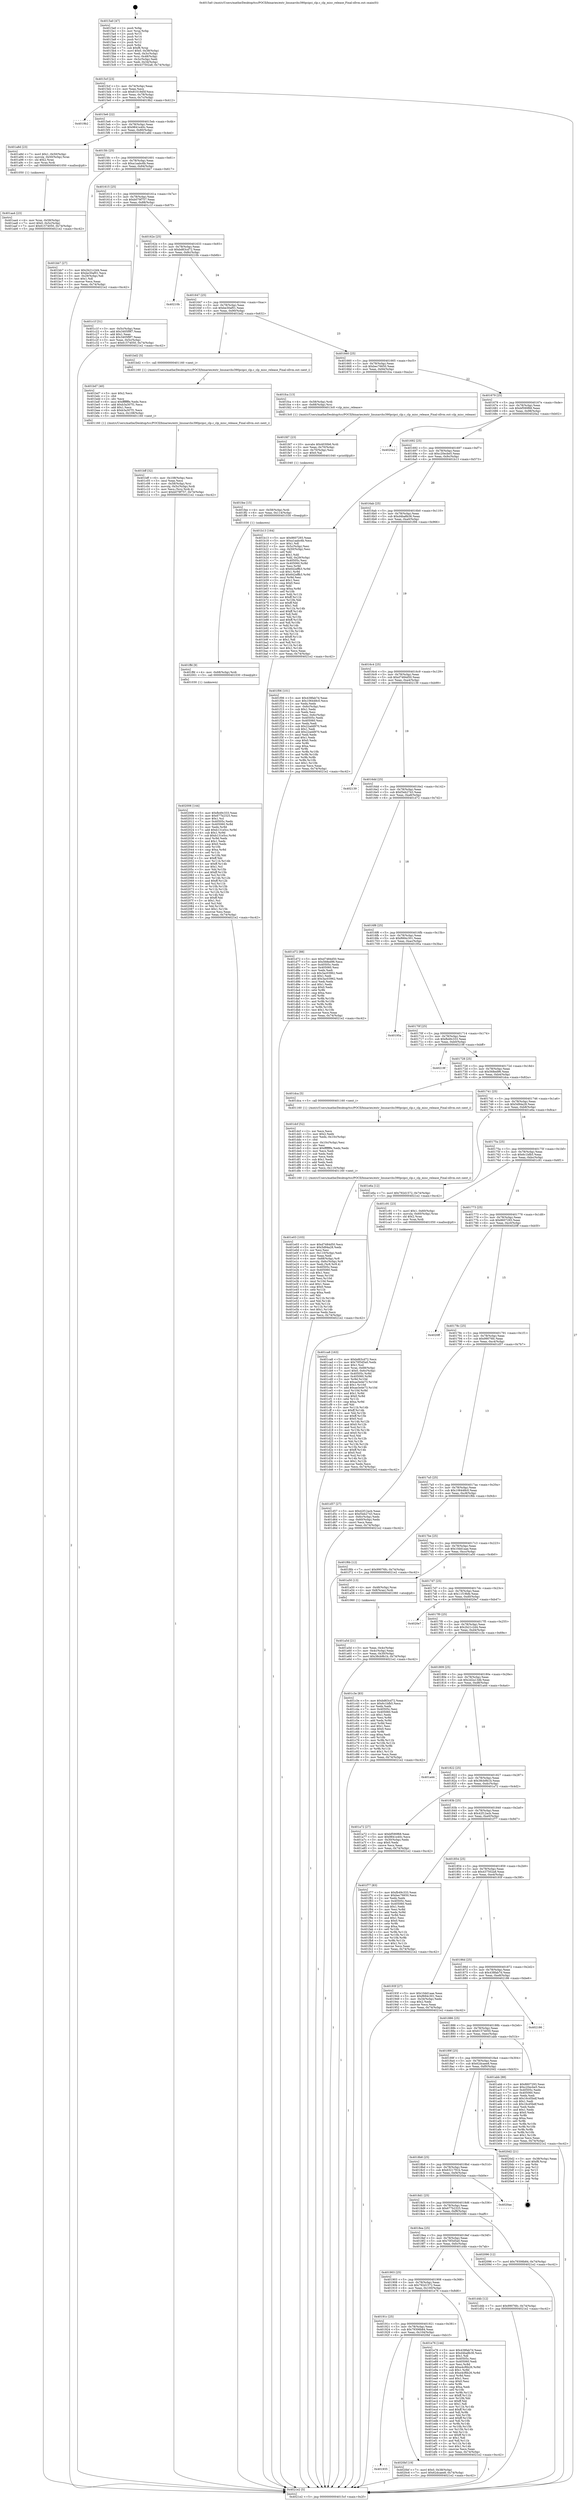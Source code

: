 digraph "0x4015a0" {
  label = "0x4015a0 (/mnt/c/Users/mathe/Desktop/tcc/POCII/binaries/extr_linuxarchs390pcipci_clp.c_clp_misc_release_Final-ollvm.out::main(0))"
  labelloc = "t"
  node[shape=record]

  Entry [label="",width=0.3,height=0.3,shape=circle,fillcolor=black,style=filled]
  "0x4015cf" [label="{
     0x4015cf [23]\l
     | [instrs]\l
     &nbsp;&nbsp;0x4015cf \<+3\>: mov -0x74(%rbp),%eax\l
     &nbsp;&nbsp;0x4015d2 \<+2\>: mov %eax,%ecx\l
     &nbsp;&nbsp;0x4015d4 \<+6\>: sub $0x81019d5f,%ecx\l
     &nbsp;&nbsp;0x4015da \<+3\>: mov %eax,-0x78(%rbp)\l
     &nbsp;&nbsp;0x4015dd \<+3\>: mov %ecx,-0x7c(%rbp)\l
     &nbsp;&nbsp;0x4015e0 \<+6\>: je 00000000004019b2 \<main+0x412\>\l
  }"]
  "0x4019b2" [label="{
     0x4019b2\l
  }", style=dashed]
  "0x4015e6" [label="{
     0x4015e6 [22]\l
     | [instrs]\l
     &nbsp;&nbsp;0x4015e6 \<+5\>: jmp 00000000004015eb \<main+0x4b\>\l
     &nbsp;&nbsp;0x4015eb \<+3\>: mov -0x78(%rbp),%eax\l
     &nbsp;&nbsp;0x4015ee \<+5\>: sub $0x9841e40c,%eax\l
     &nbsp;&nbsp;0x4015f3 \<+3\>: mov %eax,-0x80(%rbp)\l
     &nbsp;&nbsp;0x4015f6 \<+6\>: je 0000000000401a8d \<main+0x4ed\>\l
  }"]
  Exit [label="",width=0.3,height=0.3,shape=circle,fillcolor=black,style=filled,peripheries=2]
  "0x401a8d" [label="{
     0x401a8d [23]\l
     | [instrs]\l
     &nbsp;&nbsp;0x401a8d \<+7\>: movl $0x1,-0x50(%rbp)\l
     &nbsp;&nbsp;0x401a94 \<+4\>: movslq -0x50(%rbp),%rax\l
     &nbsp;&nbsp;0x401a98 \<+4\>: shl $0x2,%rax\l
     &nbsp;&nbsp;0x401a9c \<+3\>: mov %rax,%rdi\l
     &nbsp;&nbsp;0x401a9f \<+5\>: call 0000000000401050 \<malloc@plt\>\l
     | [calls]\l
     &nbsp;&nbsp;0x401050 \{1\} (unknown)\l
  }"]
  "0x4015fc" [label="{
     0x4015fc [25]\l
     | [instrs]\l
     &nbsp;&nbsp;0x4015fc \<+5\>: jmp 0000000000401601 \<main+0x61\>\l
     &nbsp;&nbsp;0x401601 \<+3\>: mov -0x78(%rbp),%eax\l
     &nbsp;&nbsp;0x401604 \<+5\>: sub $0xa1aabc6b,%eax\l
     &nbsp;&nbsp;0x401609 \<+6\>: mov %eax,-0x84(%rbp)\l
     &nbsp;&nbsp;0x40160f \<+6\>: je 0000000000401bb7 \<main+0x617\>\l
  }"]
  "0x401935" [label="{
     0x401935\l
  }", style=dashed]
  "0x401bb7" [label="{
     0x401bb7 [27]\l
     | [instrs]\l
     &nbsp;&nbsp;0x401bb7 \<+5\>: mov $0x2b21c2d4,%eax\l
     &nbsp;&nbsp;0x401bbc \<+5\>: mov $0xbe30af01,%ecx\l
     &nbsp;&nbsp;0x401bc1 \<+3\>: mov -0x29(%rbp),%dl\l
     &nbsp;&nbsp;0x401bc4 \<+3\>: test $0x1,%dl\l
     &nbsp;&nbsp;0x401bc7 \<+3\>: cmovne %ecx,%eax\l
     &nbsp;&nbsp;0x401bca \<+3\>: mov %eax,-0x74(%rbp)\l
     &nbsp;&nbsp;0x401bcd \<+5\>: jmp 00000000004021e2 \<main+0xc42\>\l
  }"]
  "0x401615" [label="{
     0x401615 [25]\l
     | [instrs]\l
     &nbsp;&nbsp;0x401615 \<+5\>: jmp 000000000040161a \<main+0x7a\>\l
     &nbsp;&nbsp;0x40161a \<+3\>: mov -0x78(%rbp),%eax\l
     &nbsp;&nbsp;0x40161d \<+5\>: sub $0xb079f757,%eax\l
     &nbsp;&nbsp;0x401622 \<+6\>: mov %eax,-0x88(%rbp)\l
     &nbsp;&nbsp;0x401628 \<+6\>: je 0000000000401c1f \<main+0x67f\>\l
  }"]
  "0x4020bf" [label="{
     0x4020bf [19]\l
     | [instrs]\l
     &nbsp;&nbsp;0x4020bf \<+7\>: movl $0x0,-0x38(%rbp)\l
     &nbsp;&nbsp;0x4020c6 \<+7\>: movl $0x62dcaee8,-0x74(%rbp)\l
     &nbsp;&nbsp;0x4020cd \<+5\>: jmp 00000000004021e2 \<main+0xc42\>\l
  }"]
  "0x401c1f" [label="{
     0x401c1f [31]\l
     | [instrs]\l
     &nbsp;&nbsp;0x401c1f \<+3\>: mov -0x5c(%rbp),%eax\l
     &nbsp;&nbsp;0x401c22 \<+5\>: add $0x3405f9f7,%eax\l
     &nbsp;&nbsp;0x401c27 \<+3\>: add $0x1,%eax\l
     &nbsp;&nbsp;0x401c2a \<+5\>: sub $0x3405f9f7,%eax\l
     &nbsp;&nbsp;0x401c2f \<+3\>: mov %eax,-0x5c(%rbp)\l
     &nbsp;&nbsp;0x401c32 \<+7\>: movl $0x61574050,-0x74(%rbp)\l
     &nbsp;&nbsp;0x401c39 \<+5\>: jmp 00000000004021e2 \<main+0xc42\>\l
  }"]
  "0x40162e" [label="{
     0x40162e [25]\l
     | [instrs]\l
     &nbsp;&nbsp;0x40162e \<+5\>: jmp 0000000000401633 \<main+0x93\>\l
     &nbsp;&nbsp;0x401633 \<+3\>: mov -0x78(%rbp),%eax\l
     &nbsp;&nbsp;0x401636 \<+5\>: sub $0xbd63cd72,%eax\l
     &nbsp;&nbsp;0x40163b \<+6\>: mov %eax,-0x8c(%rbp)\l
     &nbsp;&nbsp;0x401641 \<+6\>: je 000000000040210b \<main+0xb6b\>\l
  }"]
  "0x402006" [label="{
     0x402006 [144]\l
     | [instrs]\l
     &nbsp;&nbsp;0x402006 \<+5\>: mov $0xfb49c333,%eax\l
     &nbsp;&nbsp;0x40200b \<+5\>: mov $0x677b2325,%esi\l
     &nbsp;&nbsp;0x402010 \<+2\>: mov $0x1,%cl\l
     &nbsp;&nbsp;0x402012 \<+7\>: mov 0x40505c,%edx\l
     &nbsp;&nbsp;0x402019 \<+8\>: mov 0x405060,%r8d\l
     &nbsp;&nbsp;0x402021 \<+3\>: mov %edx,%r9d\l
     &nbsp;&nbsp;0x402024 \<+7\>: add $0xb131e5cc,%r9d\l
     &nbsp;&nbsp;0x40202b \<+4\>: sub $0x1,%r9d\l
     &nbsp;&nbsp;0x40202f \<+7\>: sub $0xb131e5cc,%r9d\l
     &nbsp;&nbsp;0x402036 \<+4\>: imul %r9d,%edx\l
     &nbsp;&nbsp;0x40203a \<+3\>: and $0x1,%edx\l
     &nbsp;&nbsp;0x40203d \<+3\>: cmp $0x0,%edx\l
     &nbsp;&nbsp;0x402040 \<+4\>: sete %r10b\l
     &nbsp;&nbsp;0x402044 \<+4\>: cmp $0xa,%r8d\l
     &nbsp;&nbsp;0x402048 \<+4\>: setl %r11b\l
     &nbsp;&nbsp;0x40204c \<+3\>: mov %r10b,%bl\l
     &nbsp;&nbsp;0x40204f \<+3\>: xor $0xff,%bl\l
     &nbsp;&nbsp;0x402052 \<+3\>: mov %r11b,%r14b\l
     &nbsp;&nbsp;0x402055 \<+4\>: xor $0xff,%r14b\l
     &nbsp;&nbsp;0x402059 \<+3\>: xor $0x1,%cl\l
     &nbsp;&nbsp;0x40205c \<+3\>: mov %bl,%r15b\l
     &nbsp;&nbsp;0x40205f \<+4\>: and $0xff,%r15b\l
     &nbsp;&nbsp;0x402063 \<+3\>: and %cl,%r10b\l
     &nbsp;&nbsp;0x402066 \<+3\>: mov %r14b,%r12b\l
     &nbsp;&nbsp;0x402069 \<+4\>: and $0xff,%r12b\l
     &nbsp;&nbsp;0x40206d \<+3\>: and %cl,%r11b\l
     &nbsp;&nbsp;0x402070 \<+3\>: or %r10b,%r15b\l
     &nbsp;&nbsp;0x402073 \<+3\>: or %r11b,%r12b\l
     &nbsp;&nbsp;0x402076 \<+3\>: xor %r12b,%r15b\l
     &nbsp;&nbsp;0x402079 \<+3\>: or %r14b,%bl\l
     &nbsp;&nbsp;0x40207c \<+3\>: xor $0xff,%bl\l
     &nbsp;&nbsp;0x40207f \<+3\>: or $0x1,%cl\l
     &nbsp;&nbsp;0x402082 \<+2\>: and %cl,%bl\l
     &nbsp;&nbsp;0x402084 \<+3\>: or %bl,%r15b\l
     &nbsp;&nbsp;0x402087 \<+4\>: test $0x1,%r15b\l
     &nbsp;&nbsp;0x40208b \<+3\>: cmovne %esi,%eax\l
     &nbsp;&nbsp;0x40208e \<+3\>: mov %eax,-0x74(%rbp)\l
     &nbsp;&nbsp;0x402091 \<+5\>: jmp 00000000004021e2 \<main+0xc42\>\l
  }"]
  "0x40210b" [label="{
     0x40210b\l
  }", style=dashed]
  "0x401647" [label="{
     0x401647 [25]\l
     | [instrs]\l
     &nbsp;&nbsp;0x401647 \<+5\>: jmp 000000000040164c \<main+0xac\>\l
     &nbsp;&nbsp;0x40164c \<+3\>: mov -0x78(%rbp),%eax\l
     &nbsp;&nbsp;0x40164f \<+5\>: sub $0xbe30af01,%eax\l
     &nbsp;&nbsp;0x401654 \<+6\>: mov %eax,-0x90(%rbp)\l
     &nbsp;&nbsp;0x40165a \<+6\>: je 0000000000401bd2 \<main+0x632\>\l
  }"]
  "0x401ffd" [label="{
     0x401ffd [9]\l
     | [instrs]\l
     &nbsp;&nbsp;0x401ffd \<+4\>: mov -0x68(%rbp),%rdi\l
     &nbsp;&nbsp;0x402001 \<+5\>: call 0000000000401030 \<free@plt\>\l
     | [calls]\l
     &nbsp;&nbsp;0x401030 \{1\} (unknown)\l
  }"]
  "0x401bd2" [label="{
     0x401bd2 [5]\l
     | [instrs]\l
     &nbsp;&nbsp;0x401bd2 \<+5\>: call 0000000000401160 \<next_i\>\l
     | [calls]\l
     &nbsp;&nbsp;0x401160 \{1\} (/mnt/c/Users/mathe/Desktop/tcc/POCII/binaries/extr_linuxarchs390pcipci_clp.c_clp_misc_release_Final-ollvm.out::next_i)\l
  }"]
  "0x401660" [label="{
     0x401660 [25]\l
     | [instrs]\l
     &nbsp;&nbsp;0x401660 \<+5\>: jmp 0000000000401665 \<main+0xc5\>\l
     &nbsp;&nbsp;0x401665 \<+3\>: mov -0x78(%rbp),%eax\l
     &nbsp;&nbsp;0x401668 \<+5\>: sub $0xbec76650,%eax\l
     &nbsp;&nbsp;0x40166d \<+6\>: mov %eax,-0x94(%rbp)\l
     &nbsp;&nbsp;0x401673 \<+6\>: je 0000000000401fca \<main+0xa2a\>\l
  }"]
  "0x401fee" [label="{
     0x401fee [15]\l
     | [instrs]\l
     &nbsp;&nbsp;0x401fee \<+4\>: mov -0x58(%rbp),%rdi\l
     &nbsp;&nbsp;0x401ff2 \<+6\>: mov %eax,-0x114(%rbp)\l
     &nbsp;&nbsp;0x401ff8 \<+5\>: call 0000000000401030 \<free@plt\>\l
     | [calls]\l
     &nbsp;&nbsp;0x401030 \{1\} (unknown)\l
  }"]
  "0x401fca" [label="{
     0x401fca [13]\l
     | [instrs]\l
     &nbsp;&nbsp;0x401fca \<+4\>: mov -0x58(%rbp),%rdi\l
     &nbsp;&nbsp;0x401fce \<+4\>: mov -0x68(%rbp),%rsi\l
     &nbsp;&nbsp;0x401fd2 \<+5\>: call 00000000004013c0 \<clp_misc_release\>\l
     | [calls]\l
     &nbsp;&nbsp;0x4013c0 \{1\} (/mnt/c/Users/mathe/Desktop/tcc/POCII/binaries/extr_linuxarchs390pcipci_clp.c_clp_misc_release_Final-ollvm.out::clp_misc_release)\l
  }"]
  "0x401679" [label="{
     0x401679 [25]\l
     | [instrs]\l
     &nbsp;&nbsp;0x401679 \<+5\>: jmp 000000000040167e \<main+0xde\>\l
     &nbsp;&nbsp;0x40167e \<+3\>: mov -0x78(%rbp),%eax\l
     &nbsp;&nbsp;0x401681 \<+5\>: sub $0xbf590f68,%eax\l
     &nbsp;&nbsp;0x401686 \<+6\>: mov %eax,-0x98(%rbp)\l
     &nbsp;&nbsp;0x40168c \<+6\>: je 00000000004020a2 \<main+0xb02\>\l
  }"]
  "0x401fd7" [label="{
     0x401fd7 [23]\l
     | [instrs]\l
     &nbsp;&nbsp;0x401fd7 \<+10\>: movabs $0x4030b6,%rdi\l
     &nbsp;&nbsp;0x401fe1 \<+3\>: mov %eax,-0x70(%rbp)\l
     &nbsp;&nbsp;0x401fe4 \<+3\>: mov -0x70(%rbp),%esi\l
     &nbsp;&nbsp;0x401fe7 \<+2\>: mov $0x0,%al\l
     &nbsp;&nbsp;0x401fe9 \<+5\>: call 0000000000401040 \<printf@plt\>\l
     | [calls]\l
     &nbsp;&nbsp;0x401040 \{1\} (unknown)\l
  }"]
  "0x4020a2" [label="{
     0x4020a2\l
  }", style=dashed]
  "0x401692" [label="{
     0x401692 [25]\l
     | [instrs]\l
     &nbsp;&nbsp;0x401692 \<+5\>: jmp 0000000000401697 \<main+0xf7\>\l
     &nbsp;&nbsp;0x401697 \<+3\>: mov -0x78(%rbp),%eax\l
     &nbsp;&nbsp;0x40169a \<+5\>: sub $0xc20ecbe5,%eax\l
     &nbsp;&nbsp;0x40169f \<+6\>: mov %eax,-0x9c(%rbp)\l
     &nbsp;&nbsp;0x4016a5 \<+6\>: je 0000000000401b13 \<main+0x573\>\l
  }"]
  "0x40191c" [label="{
     0x40191c [25]\l
     | [instrs]\l
     &nbsp;&nbsp;0x40191c \<+5\>: jmp 0000000000401921 \<main+0x381\>\l
     &nbsp;&nbsp;0x401921 \<+3\>: mov -0x78(%rbp),%eax\l
     &nbsp;&nbsp;0x401924 \<+5\>: sub $0x79306b84,%eax\l
     &nbsp;&nbsp;0x401929 \<+6\>: mov %eax,-0x104(%rbp)\l
     &nbsp;&nbsp;0x40192f \<+6\>: je 00000000004020bf \<main+0xb1f\>\l
  }"]
  "0x401b13" [label="{
     0x401b13 [164]\l
     | [instrs]\l
     &nbsp;&nbsp;0x401b13 \<+5\>: mov $0x8607293,%eax\l
     &nbsp;&nbsp;0x401b18 \<+5\>: mov $0xa1aabc6b,%ecx\l
     &nbsp;&nbsp;0x401b1d \<+2\>: mov $0x1,%dl\l
     &nbsp;&nbsp;0x401b1f \<+3\>: mov -0x5c(%rbp),%esi\l
     &nbsp;&nbsp;0x401b22 \<+3\>: cmp -0x50(%rbp),%esi\l
     &nbsp;&nbsp;0x401b25 \<+4\>: setl %dil\l
     &nbsp;&nbsp;0x401b29 \<+4\>: and $0x1,%dil\l
     &nbsp;&nbsp;0x401b2d \<+4\>: mov %dil,-0x29(%rbp)\l
     &nbsp;&nbsp;0x401b31 \<+7\>: mov 0x40505c,%esi\l
     &nbsp;&nbsp;0x401b38 \<+8\>: mov 0x405060,%r8d\l
     &nbsp;&nbsp;0x401b40 \<+3\>: mov %esi,%r9d\l
     &nbsp;&nbsp;0x401b43 \<+7\>: sub $0x642effb3,%r9d\l
     &nbsp;&nbsp;0x401b4a \<+4\>: sub $0x1,%r9d\l
     &nbsp;&nbsp;0x401b4e \<+7\>: add $0x642effb3,%r9d\l
     &nbsp;&nbsp;0x401b55 \<+4\>: imul %r9d,%esi\l
     &nbsp;&nbsp;0x401b59 \<+3\>: and $0x1,%esi\l
     &nbsp;&nbsp;0x401b5c \<+3\>: cmp $0x0,%esi\l
     &nbsp;&nbsp;0x401b5f \<+4\>: sete %dil\l
     &nbsp;&nbsp;0x401b63 \<+4\>: cmp $0xa,%r8d\l
     &nbsp;&nbsp;0x401b67 \<+4\>: setl %r10b\l
     &nbsp;&nbsp;0x401b6b \<+3\>: mov %dil,%r11b\l
     &nbsp;&nbsp;0x401b6e \<+4\>: xor $0xff,%r11b\l
     &nbsp;&nbsp;0x401b72 \<+3\>: mov %r10b,%bl\l
     &nbsp;&nbsp;0x401b75 \<+3\>: xor $0xff,%bl\l
     &nbsp;&nbsp;0x401b78 \<+3\>: xor $0x1,%dl\l
     &nbsp;&nbsp;0x401b7b \<+3\>: mov %r11b,%r14b\l
     &nbsp;&nbsp;0x401b7e \<+4\>: and $0xff,%r14b\l
     &nbsp;&nbsp;0x401b82 \<+3\>: and %dl,%dil\l
     &nbsp;&nbsp;0x401b85 \<+3\>: mov %bl,%r15b\l
     &nbsp;&nbsp;0x401b88 \<+4\>: and $0xff,%r15b\l
     &nbsp;&nbsp;0x401b8c \<+3\>: and %dl,%r10b\l
     &nbsp;&nbsp;0x401b8f \<+3\>: or %dil,%r14b\l
     &nbsp;&nbsp;0x401b92 \<+3\>: or %r10b,%r15b\l
     &nbsp;&nbsp;0x401b95 \<+3\>: xor %r15b,%r14b\l
     &nbsp;&nbsp;0x401b98 \<+3\>: or %bl,%r11b\l
     &nbsp;&nbsp;0x401b9b \<+4\>: xor $0xff,%r11b\l
     &nbsp;&nbsp;0x401b9f \<+3\>: or $0x1,%dl\l
     &nbsp;&nbsp;0x401ba2 \<+3\>: and %dl,%r11b\l
     &nbsp;&nbsp;0x401ba5 \<+3\>: or %r11b,%r14b\l
     &nbsp;&nbsp;0x401ba8 \<+4\>: test $0x1,%r14b\l
     &nbsp;&nbsp;0x401bac \<+3\>: cmovne %ecx,%eax\l
     &nbsp;&nbsp;0x401baf \<+3\>: mov %eax,-0x74(%rbp)\l
     &nbsp;&nbsp;0x401bb2 \<+5\>: jmp 00000000004021e2 \<main+0xc42\>\l
  }"]
  "0x4016ab" [label="{
     0x4016ab [25]\l
     | [instrs]\l
     &nbsp;&nbsp;0x4016ab \<+5\>: jmp 00000000004016b0 \<main+0x110\>\l
     &nbsp;&nbsp;0x4016b0 \<+3\>: mov -0x78(%rbp),%eax\l
     &nbsp;&nbsp;0x4016b3 \<+5\>: sub $0xd4ba8b36,%eax\l
     &nbsp;&nbsp;0x4016b8 \<+6\>: mov %eax,-0xa0(%rbp)\l
     &nbsp;&nbsp;0x4016be \<+6\>: je 0000000000401f06 \<main+0x966\>\l
  }"]
  "0x401e76" [label="{
     0x401e76 [144]\l
     | [instrs]\l
     &nbsp;&nbsp;0x401e76 \<+5\>: mov $0x438fab7d,%eax\l
     &nbsp;&nbsp;0x401e7b \<+5\>: mov $0xd4ba8b36,%ecx\l
     &nbsp;&nbsp;0x401e80 \<+2\>: mov $0x1,%dl\l
     &nbsp;&nbsp;0x401e82 \<+7\>: mov 0x40505c,%esi\l
     &nbsp;&nbsp;0x401e89 \<+7\>: mov 0x405060,%edi\l
     &nbsp;&nbsp;0x401e90 \<+3\>: mov %esi,%r8d\l
     &nbsp;&nbsp;0x401e93 \<+7\>: add $0xe4cf6b26,%r8d\l
     &nbsp;&nbsp;0x401e9a \<+4\>: sub $0x1,%r8d\l
     &nbsp;&nbsp;0x401e9e \<+7\>: sub $0xe4cf6b26,%r8d\l
     &nbsp;&nbsp;0x401ea5 \<+4\>: imul %r8d,%esi\l
     &nbsp;&nbsp;0x401ea9 \<+3\>: and $0x1,%esi\l
     &nbsp;&nbsp;0x401eac \<+3\>: cmp $0x0,%esi\l
     &nbsp;&nbsp;0x401eaf \<+4\>: sete %r9b\l
     &nbsp;&nbsp;0x401eb3 \<+3\>: cmp $0xa,%edi\l
     &nbsp;&nbsp;0x401eb6 \<+4\>: setl %r10b\l
     &nbsp;&nbsp;0x401eba \<+3\>: mov %r9b,%r11b\l
     &nbsp;&nbsp;0x401ebd \<+4\>: xor $0xff,%r11b\l
     &nbsp;&nbsp;0x401ec1 \<+3\>: mov %r10b,%bl\l
     &nbsp;&nbsp;0x401ec4 \<+3\>: xor $0xff,%bl\l
     &nbsp;&nbsp;0x401ec7 \<+3\>: xor $0x1,%dl\l
     &nbsp;&nbsp;0x401eca \<+3\>: mov %r11b,%r14b\l
     &nbsp;&nbsp;0x401ecd \<+4\>: and $0xff,%r14b\l
     &nbsp;&nbsp;0x401ed1 \<+3\>: and %dl,%r9b\l
     &nbsp;&nbsp;0x401ed4 \<+3\>: mov %bl,%r15b\l
     &nbsp;&nbsp;0x401ed7 \<+4\>: and $0xff,%r15b\l
     &nbsp;&nbsp;0x401edb \<+3\>: and %dl,%r10b\l
     &nbsp;&nbsp;0x401ede \<+3\>: or %r9b,%r14b\l
     &nbsp;&nbsp;0x401ee1 \<+3\>: or %r10b,%r15b\l
     &nbsp;&nbsp;0x401ee4 \<+3\>: xor %r15b,%r14b\l
     &nbsp;&nbsp;0x401ee7 \<+3\>: or %bl,%r11b\l
     &nbsp;&nbsp;0x401eea \<+4\>: xor $0xff,%r11b\l
     &nbsp;&nbsp;0x401eee \<+3\>: or $0x1,%dl\l
     &nbsp;&nbsp;0x401ef1 \<+3\>: and %dl,%r11b\l
     &nbsp;&nbsp;0x401ef4 \<+3\>: or %r11b,%r14b\l
     &nbsp;&nbsp;0x401ef7 \<+4\>: test $0x1,%r14b\l
     &nbsp;&nbsp;0x401efb \<+3\>: cmovne %ecx,%eax\l
     &nbsp;&nbsp;0x401efe \<+3\>: mov %eax,-0x74(%rbp)\l
     &nbsp;&nbsp;0x401f01 \<+5\>: jmp 00000000004021e2 \<main+0xc42\>\l
  }"]
  "0x401f06" [label="{
     0x401f06 [101]\l
     | [instrs]\l
     &nbsp;&nbsp;0x401f06 \<+5\>: mov $0x438fab7d,%eax\l
     &nbsp;&nbsp;0x401f0b \<+5\>: mov $0x106448c0,%ecx\l
     &nbsp;&nbsp;0x401f10 \<+2\>: xor %edx,%edx\l
     &nbsp;&nbsp;0x401f12 \<+3\>: mov -0x6c(%rbp),%esi\l
     &nbsp;&nbsp;0x401f15 \<+3\>: sub $0x1,%edx\l
     &nbsp;&nbsp;0x401f18 \<+2\>: sub %edx,%esi\l
     &nbsp;&nbsp;0x401f1a \<+3\>: mov %esi,-0x6c(%rbp)\l
     &nbsp;&nbsp;0x401f1d \<+7\>: mov 0x40505c,%edx\l
     &nbsp;&nbsp;0x401f24 \<+7\>: mov 0x405060,%esi\l
     &nbsp;&nbsp;0x401f2b \<+2\>: mov %edx,%edi\l
     &nbsp;&nbsp;0x401f2d \<+6\>: sub $0x22add970,%edi\l
     &nbsp;&nbsp;0x401f33 \<+3\>: sub $0x1,%edi\l
     &nbsp;&nbsp;0x401f36 \<+6\>: add $0x22add970,%edi\l
     &nbsp;&nbsp;0x401f3c \<+3\>: imul %edi,%edx\l
     &nbsp;&nbsp;0x401f3f \<+3\>: and $0x1,%edx\l
     &nbsp;&nbsp;0x401f42 \<+3\>: cmp $0x0,%edx\l
     &nbsp;&nbsp;0x401f45 \<+4\>: sete %r8b\l
     &nbsp;&nbsp;0x401f49 \<+3\>: cmp $0xa,%esi\l
     &nbsp;&nbsp;0x401f4c \<+4\>: setl %r9b\l
     &nbsp;&nbsp;0x401f50 \<+3\>: mov %r8b,%r10b\l
     &nbsp;&nbsp;0x401f53 \<+3\>: and %r9b,%r10b\l
     &nbsp;&nbsp;0x401f56 \<+3\>: xor %r9b,%r8b\l
     &nbsp;&nbsp;0x401f59 \<+3\>: or %r8b,%r10b\l
     &nbsp;&nbsp;0x401f5c \<+4\>: test $0x1,%r10b\l
     &nbsp;&nbsp;0x401f60 \<+3\>: cmovne %ecx,%eax\l
     &nbsp;&nbsp;0x401f63 \<+3\>: mov %eax,-0x74(%rbp)\l
     &nbsp;&nbsp;0x401f66 \<+5\>: jmp 00000000004021e2 \<main+0xc42\>\l
  }"]
  "0x4016c4" [label="{
     0x4016c4 [25]\l
     | [instrs]\l
     &nbsp;&nbsp;0x4016c4 \<+5\>: jmp 00000000004016c9 \<main+0x129\>\l
     &nbsp;&nbsp;0x4016c9 \<+3\>: mov -0x78(%rbp),%eax\l
     &nbsp;&nbsp;0x4016cc \<+5\>: sub $0xd7484d50,%eax\l
     &nbsp;&nbsp;0x4016d1 \<+6\>: mov %eax,-0xa4(%rbp)\l
     &nbsp;&nbsp;0x4016d7 \<+6\>: je 0000000000402139 \<main+0xb99\>\l
  }"]
  "0x401e03" [label="{
     0x401e03 [103]\l
     | [instrs]\l
     &nbsp;&nbsp;0x401e03 \<+5\>: mov $0xd7484d50,%ecx\l
     &nbsp;&nbsp;0x401e08 \<+5\>: mov $0x5d94a28,%edx\l
     &nbsp;&nbsp;0x401e0d \<+2\>: xor %esi,%esi\l
     &nbsp;&nbsp;0x401e0f \<+6\>: mov -0x110(%rbp),%edi\l
     &nbsp;&nbsp;0x401e15 \<+3\>: imul %eax,%edi\l
     &nbsp;&nbsp;0x401e18 \<+4\>: mov -0x68(%rbp),%r8\l
     &nbsp;&nbsp;0x401e1c \<+4\>: movslq -0x6c(%rbp),%r9\l
     &nbsp;&nbsp;0x401e20 \<+4\>: mov %edi,(%r8,%r9,4)\l
     &nbsp;&nbsp;0x401e24 \<+7\>: mov 0x40505c,%eax\l
     &nbsp;&nbsp;0x401e2b \<+7\>: mov 0x405060,%edi\l
     &nbsp;&nbsp;0x401e32 \<+3\>: sub $0x1,%esi\l
     &nbsp;&nbsp;0x401e35 \<+3\>: mov %eax,%r10d\l
     &nbsp;&nbsp;0x401e38 \<+3\>: add %esi,%r10d\l
     &nbsp;&nbsp;0x401e3b \<+4\>: imul %r10d,%eax\l
     &nbsp;&nbsp;0x401e3f \<+3\>: and $0x1,%eax\l
     &nbsp;&nbsp;0x401e42 \<+3\>: cmp $0x0,%eax\l
     &nbsp;&nbsp;0x401e45 \<+4\>: sete %r11b\l
     &nbsp;&nbsp;0x401e49 \<+3\>: cmp $0xa,%edi\l
     &nbsp;&nbsp;0x401e4c \<+3\>: setl %bl\l
     &nbsp;&nbsp;0x401e4f \<+3\>: mov %r11b,%r14b\l
     &nbsp;&nbsp;0x401e52 \<+3\>: and %bl,%r14b\l
     &nbsp;&nbsp;0x401e55 \<+3\>: xor %bl,%r11b\l
     &nbsp;&nbsp;0x401e58 \<+3\>: or %r11b,%r14b\l
     &nbsp;&nbsp;0x401e5b \<+4\>: test $0x1,%r14b\l
     &nbsp;&nbsp;0x401e5f \<+3\>: cmovne %edx,%ecx\l
     &nbsp;&nbsp;0x401e62 \<+3\>: mov %ecx,-0x74(%rbp)\l
     &nbsp;&nbsp;0x401e65 \<+5\>: jmp 00000000004021e2 \<main+0xc42\>\l
  }"]
  "0x402139" [label="{
     0x402139\l
  }", style=dashed]
  "0x4016dd" [label="{
     0x4016dd [25]\l
     | [instrs]\l
     &nbsp;&nbsp;0x4016dd \<+5\>: jmp 00000000004016e2 \<main+0x142\>\l
     &nbsp;&nbsp;0x4016e2 \<+3\>: mov -0x78(%rbp),%eax\l
     &nbsp;&nbsp;0x4016e5 \<+5\>: sub $0xf3eb2743,%eax\l
     &nbsp;&nbsp;0x4016ea \<+6\>: mov %eax,-0xa8(%rbp)\l
     &nbsp;&nbsp;0x4016f0 \<+6\>: je 0000000000401d72 \<main+0x7d2\>\l
  }"]
  "0x401dcf" [label="{
     0x401dcf [52]\l
     | [instrs]\l
     &nbsp;&nbsp;0x401dcf \<+2\>: xor %ecx,%ecx\l
     &nbsp;&nbsp;0x401dd1 \<+5\>: mov $0x2,%edx\l
     &nbsp;&nbsp;0x401dd6 \<+6\>: mov %edx,-0x10c(%rbp)\l
     &nbsp;&nbsp;0x401ddc \<+1\>: cltd\l
     &nbsp;&nbsp;0x401ddd \<+6\>: mov -0x10c(%rbp),%esi\l
     &nbsp;&nbsp;0x401de3 \<+2\>: idiv %esi\l
     &nbsp;&nbsp;0x401de5 \<+6\>: imul $0xfffffffe,%edx,%edx\l
     &nbsp;&nbsp;0x401deb \<+2\>: mov %ecx,%edi\l
     &nbsp;&nbsp;0x401ded \<+2\>: sub %edx,%edi\l
     &nbsp;&nbsp;0x401def \<+2\>: mov %ecx,%edx\l
     &nbsp;&nbsp;0x401df1 \<+3\>: sub $0x1,%edx\l
     &nbsp;&nbsp;0x401df4 \<+2\>: add %edx,%edi\l
     &nbsp;&nbsp;0x401df6 \<+2\>: sub %edi,%ecx\l
     &nbsp;&nbsp;0x401df8 \<+6\>: mov %ecx,-0x110(%rbp)\l
     &nbsp;&nbsp;0x401dfe \<+5\>: call 0000000000401160 \<next_i\>\l
     | [calls]\l
     &nbsp;&nbsp;0x401160 \{1\} (/mnt/c/Users/mathe/Desktop/tcc/POCII/binaries/extr_linuxarchs390pcipci_clp.c_clp_misc_release_Final-ollvm.out::next_i)\l
  }"]
  "0x401d72" [label="{
     0x401d72 [88]\l
     | [instrs]\l
     &nbsp;&nbsp;0x401d72 \<+5\>: mov $0xd7484d50,%eax\l
     &nbsp;&nbsp;0x401d77 \<+5\>: mov $0x568ed96,%ecx\l
     &nbsp;&nbsp;0x401d7c \<+7\>: mov 0x40505c,%edx\l
     &nbsp;&nbsp;0x401d83 \<+7\>: mov 0x405060,%esi\l
     &nbsp;&nbsp;0x401d8a \<+2\>: mov %edx,%edi\l
     &nbsp;&nbsp;0x401d8c \<+6\>: sub $0x3ac03962,%edi\l
     &nbsp;&nbsp;0x401d92 \<+3\>: sub $0x1,%edi\l
     &nbsp;&nbsp;0x401d95 \<+6\>: add $0x3ac03962,%edi\l
     &nbsp;&nbsp;0x401d9b \<+3\>: imul %edi,%edx\l
     &nbsp;&nbsp;0x401d9e \<+3\>: and $0x1,%edx\l
     &nbsp;&nbsp;0x401da1 \<+3\>: cmp $0x0,%edx\l
     &nbsp;&nbsp;0x401da4 \<+4\>: sete %r8b\l
     &nbsp;&nbsp;0x401da8 \<+3\>: cmp $0xa,%esi\l
     &nbsp;&nbsp;0x401dab \<+4\>: setl %r9b\l
     &nbsp;&nbsp;0x401daf \<+3\>: mov %r8b,%r10b\l
     &nbsp;&nbsp;0x401db2 \<+3\>: and %r9b,%r10b\l
     &nbsp;&nbsp;0x401db5 \<+3\>: xor %r9b,%r8b\l
     &nbsp;&nbsp;0x401db8 \<+3\>: or %r8b,%r10b\l
     &nbsp;&nbsp;0x401dbb \<+4\>: test $0x1,%r10b\l
     &nbsp;&nbsp;0x401dbf \<+3\>: cmovne %ecx,%eax\l
     &nbsp;&nbsp;0x401dc2 \<+3\>: mov %eax,-0x74(%rbp)\l
     &nbsp;&nbsp;0x401dc5 \<+5\>: jmp 00000000004021e2 \<main+0xc42\>\l
  }"]
  "0x4016f6" [label="{
     0x4016f6 [25]\l
     | [instrs]\l
     &nbsp;&nbsp;0x4016f6 \<+5\>: jmp 00000000004016fb \<main+0x15b\>\l
     &nbsp;&nbsp;0x4016fb \<+3\>: mov -0x78(%rbp),%eax\l
     &nbsp;&nbsp;0x4016fe \<+5\>: sub $0xf684c301,%eax\l
     &nbsp;&nbsp;0x401703 \<+6\>: mov %eax,-0xac(%rbp)\l
     &nbsp;&nbsp;0x401709 \<+6\>: je 000000000040195a \<main+0x3ba\>\l
  }"]
  "0x401903" [label="{
     0x401903 [25]\l
     | [instrs]\l
     &nbsp;&nbsp;0x401903 \<+5\>: jmp 0000000000401908 \<main+0x368\>\l
     &nbsp;&nbsp;0x401908 \<+3\>: mov -0x78(%rbp),%eax\l
     &nbsp;&nbsp;0x40190b \<+5\>: sub $0x792d1572,%eax\l
     &nbsp;&nbsp;0x401910 \<+6\>: mov %eax,-0x100(%rbp)\l
     &nbsp;&nbsp;0x401916 \<+6\>: je 0000000000401e76 \<main+0x8d6\>\l
  }"]
  "0x40195a" [label="{
     0x40195a\l
  }", style=dashed]
  "0x40170f" [label="{
     0x40170f [25]\l
     | [instrs]\l
     &nbsp;&nbsp;0x40170f \<+5\>: jmp 0000000000401714 \<main+0x174\>\l
     &nbsp;&nbsp;0x401714 \<+3\>: mov -0x78(%rbp),%eax\l
     &nbsp;&nbsp;0x401717 \<+5\>: sub $0xfb49c333,%eax\l
     &nbsp;&nbsp;0x40171c \<+6\>: mov %eax,-0xb0(%rbp)\l
     &nbsp;&nbsp;0x401722 \<+6\>: je 000000000040219f \<main+0xbff\>\l
  }"]
  "0x401d4b" [label="{
     0x401d4b [12]\l
     | [instrs]\l
     &nbsp;&nbsp;0x401d4b \<+7\>: movl $0x99076fc,-0x74(%rbp)\l
     &nbsp;&nbsp;0x401d52 \<+5\>: jmp 00000000004021e2 \<main+0xc42\>\l
  }"]
  "0x40219f" [label="{
     0x40219f\l
  }", style=dashed]
  "0x401728" [label="{
     0x401728 [25]\l
     | [instrs]\l
     &nbsp;&nbsp;0x401728 \<+5\>: jmp 000000000040172d \<main+0x18d\>\l
     &nbsp;&nbsp;0x40172d \<+3\>: mov -0x78(%rbp),%eax\l
     &nbsp;&nbsp;0x401730 \<+5\>: sub $0x568ed96,%eax\l
     &nbsp;&nbsp;0x401735 \<+6\>: mov %eax,-0xb4(%rbp)\l
     &nbsp;&nbsp;0x40173b \<+6\>: je 0000000000401dca \<main+0x82a\>\l
  }"]
  "0x4018ea" [label="{
     0x4018ea [25]\l
     | [instrs]\l
     &nbsp;&nbsp;0x4018ea \<+5\>: jmp 00000000004018ef \<main+0x34f\>\l
     &nbsp;&nbsp;0x4018ef \<+3\>: mov -0x78(%rbp),%eax\l
     &nbsp;&nbsp;0x4018f2 \<+5\>: sub $0x70f3d5a0,%eax\l
     &nbsp;&nbsp;0x4018f7 \<+6\>: mov %eax,-0xfc(%rbp)\l
     &nbsp;&nbsp;0x4018fd \<+6\>: je 0000000000401d4b \<main+0x7ab\>\l
  }"]
  "0x401dca" [label="{
     0x401dca [5]\l
     | [instrs]\l
     &nbsp;&nbsp;0x401dca \<+5\>: call 0000000000401160 \<next_i\>\l
     | [calls]\l
     &nbsp;&nbsp;0x401160 \{1\} (/mnt/c/Users/mathe/Desktop/tcc/POCII/binaries/extr_linuxarchs390pcipci_clp.c_clp_misc_release_Final-ollvm.out::next_i)\l
  }"]
  "0x401741" [label="{
     0x401741 [25]\l
     | [instrs]\l
     &nbsp;&nbsp;0x401741 \<+5\>: jmp 0000000000401746 \<main+0x1a6\>\l
     &nbsp;&nbsp;0x401746 \<+3\>: mov -0x78(%rbp),%eax\l
     &nbsp;&nbsp;0x401749 \<+5\>: sub $0x5d94a28,%eax\l
     &nbsp;&nbsp;0x40174e \<+6\>: mov %eax,-0xb8(%rbp)\l
     &nbsp;&nbsp;0x401754 \<+6\>: je 0000000000401e6a \<main+0x8ca\>\l
  }"]
  "0x402096" [label="{
     0x402096 [12]\l
     | [instrs]\l
     &nbsp;&nbsp;0x402096 \<+7\>: movl $0x79306b84,-0x74(%rbp)\l
     &nbsp;&nbsp;0x40209d \<+5\>: jmp 00000000004021e2 \<main+0xc42\>\l
  }"]
  "0x401e6a" [label="{
     0x401e6a [12]\l
     | [instrs]\l
     &nbsp;&nbsp;0x401e6a \<+7\>: movl $0x792d1572,-0x74(%rbp)\l
     &nbsp;&nbsp;0x401e71 \<+5\>: jmp 00000000004021e2 \<main+0xc42\>\l
  }"]
  "0x40175a" [label="{
     0x40175a [25]\l
     | [instrs]\l
     &nbsp;&nbsp;0x40175a \<+5\>: jmp 000000000040175f \<main+0x1bf\>\l
     &nbsp;&nbsp;0x40175f \<+3\>: mov -0x78(%rbp),%eax\l
     &nbsp;&nbsp;0x401762 \<+5\>: sub $0x6c1bfb5,%eax\l
     &nbsp;&nbsp;0x401767 \<+6\>: mov %eax,-0xbc(%rbp)\l
     &nbsp;&nbsp;0x40176d \<+6\>: je 0000000000401c91 \<main+0x6f1\>\l
  }"]
  "0x4018d1" [label="{
     0x4018d1 [25]\l
     | [instrs]\l
     &nbsp;&nbsp;0x4018d1 \<+5\>: jmp 00000000004018d6 \<main+0x336\>\l
     &nbsp;&nbsp;0x4018d6 \<+3\>: mov -0x78(%rbp),%eax\l
     &nbsp;&nbsp;0x4018d9 \<+5\>: sub $0x677b2325,%eax\l
     &nbsp;&nbsp;0x4018de \<+6\>: mov %eax,-0xf8(%rbp)\l
     &nbsp;&nbsp;0x4018e4 \<+6\>: je 0000000000402096 \<main+0xaf6\>\l
  }"]
  "0x401c91" [label="{
     0x401c91 [23]\l
     | [instrs]\l
     &nbsp;&nbsp;0x401c91 \<+7\>: movl $0x1,-0x60(%rbp)\l
     &nbsp;&nbsp;0x401c98 \<+4\>: movslq -0x60(%rbp),%rax\l
     &nbsp;&nbsp;0x401c9c \<+4\>: shl $0x2,%rax\l
     &nbsp;&nbsp;0x401ca0 \<+3\>: mov %rax,%rdi\l
     &nbsp;&nbsp;0x401ca3 \<+5\>: call 0000000000401050 \<malloc@plt\>\l
     | [calls]\l
     &nbsp;&nbsp;0x401050 \{1\} (unknown)\l
  }"]
  "0x401773" [label="{
     0x401773 [25]\l
     | [instrs]\l
     &nbsp;&nbsp;0x401773 \<+5\>: jmp 0000000000401778 \<main+0x1d8\>\l
     &nbsp;&nbsp;0x401778 \<+3\>: mov -0x78(%rbp),%eax\l
     &nbsp;&nbsp;0x40177b \<+5\>: sub $0x8607293,%eax\l
     &nbsp;&nbsp;0x401780 \<+6\>: mov %eax,-0xc0(%rbp)\l
     &nbsp;&nbsp;0x401786 \<+6\>: je 00000000004020ff \<main+0xb5f\>\l
  }"]
  "0x4020ae" [label="{
     0x4020ae\l
  }", style=dashed]
  "0x4020ff" [label="{
     0x4020ff\l
  }", style=dashed]
  "0x40178c" [label="{
     0x40178c [25]\l
     | [instrs]\l
     &nbsp;&nbsp;0x40178c \<+5\>: jmp 0000000000401791 \<main+0x1f1\>\l
     &nbsp;&nbsp;0x401791 \<+3\>: mov -0x78(%rbp),%eax\l
     &nbsp;&nbsp;0x401794 \<+5\>: sub $0x99076fc,%eax\l
     &nbsp;&nbsp;0x401799 \<+6\>: mov %eax,-0xc4(%rbp)\l
     &nbsp;&nbsp;0x40179f \<+6\>: je 0000000000401d57 \<main+0x7b7\>\l
  }"]
  "0x4018b8" [label="{
     0x4018b8 [25]\l
     | [instrs]\l
     &nbsp;&nbsp;0x4018b8 \<+5\>: jmp 00000000004018bd \<main+0x31d\>\l
     &nbsp;&nbsp;0x4018bd \<+3\>: mov -0x78(%rbp),%eax\l
     &nbsp;&nbsp;0x4018c0 \<+5\>: sub $0x6321791b,%eax\l
     &nbsp;&nbsp;0x4018c5 \<+6\>: mov %eax,-0xf4(%rbp)\l
     &nbsp;&nbsp;0x4018cb \<+6\>: je 00000000004020ae \<main+0xb0e\>\l
  }"]
  "0x401d57" [label="{
     0x401d57 [27]\l
     | [instrs]\l
     &nbsp;&nbsp;0x401d57 \<+5\>: mov $0x42f12acb,%eax\l
     &nbsp;&nbsp;0x401d5c \<+5\>: mov $0xf3eb2743,%ecx\l
     &nbsp;&nbsp;0x401d61 \<+3\>: mov -0x6c(%rbp),%edx\l
     &nbsp;&nbsp;0x401d64 \<+3\>: cmp -0x60(%rbp),%edx\l
     &nbsp;&nbsp;0x401d67 \<+3\>: cmovl %ecx,%eax\l
     &nbsp;&nbsp;0x401d6a \<+3\>: mov %eax,-0x74(%rbp)\l
     &nbsp;&nbsp;0x401d6d \<+5\>: jmp 00000000004021e2 \<main+0xc42\>\l
  }"]
  "0x4017a5" [label="{
     0x4017a5 [25]\l
     | [instrs]\l
     &nbsp;&nbsp;0x4017a5 \<+5\>: jmp 00000000004017aa \<main+0x20a\>\l
     &nbsp;&nbsp;0x4017aa \<+3\>: mov -0x78(%rbp),%eax\l
     &nbsp;&nbsp;0x4017ad \<+5\>: sub $0x106448c0,%eax\l
     &nbsp;&nbsp;0x4017b2 \<+6\>: mov %eax,-0xc8(%rbp)\l
     &nbsp;&nbsp;0x4017b8 \<+6\>: je 0000000000401f6b \<main+0x9cb\>\l
  }"]
  "0x4020d2" [label="{
     0x4020d2 [21]\l
     | [instrs]\l
     &nbsp;&nbsp;0x4020d2 \<+3\>: mov -0x38(%rbp),%eax\l
     &nbsp;&nbsp;0x4020d5 \<+7\>: add $0xf8,%rsp\l
     &nbsp;&nbsp;0x4020dc \<+1\>: pop %rbx\l
     &nbsp;&nbsp;0x4020dd \<+2\>: pop %r12\l
     &nbsp;&nbsp;0x4020df \<+2\>: pop %r13\l
     &nbsp;&nbsp;0x4020e1 \<+2\>: pop %r14\l
     &nbsp;&nbsp;0x4020e3 \<+2\>: pop %r15\l
     &nbsp;&nbsp;0x4020e5 \<+1\>: pop %rbp\l
     &nbsp;&nbsp;0x4020e6 \<+1\>: ret\l
  }"]
  "0x401f6b" [label="{
     0x401f6b [12]\l
     | [instrs]\l
     &nbsp;&nbsp;0x401f6b \<+7\>: movl $0x99076fc,-0x74(%rbp)\l
     &nbsp;&nbsp;0x401f72 \<+5\>: jmp 00000000004021e2 \<main+0xc42\>\l
  }"]
  "0x4017be" [label="{
     0x4017be [25]\l
     | [instrs]\l
     &nbsp;&nbsp;0x4017be \<+5\>: jmp 00000000004017c3 \<main+0x223\>\l
     &nbsp;&nbsp;0x4017c3 \<+3\>: mov -0x78(%rbp),%eax\l
     &nbsp;&nbsp;0x4017c6 \<+5\>: sub $0x10dd1aae,%eax\l
     &nbsp;&nbsp;0x4017cb \<+6\>: mov %eax,-0xcc(%rbp)\l
     &nbsp;&nbsp;0x4017d1 \<+6\>: je 0000000000401a50 \<main+0x4b0\>\l
  }"]
  "0x401ca8" [label="{
     0x401ca8 [163]\l
     | [instrs]\l
     &nbsp;&nbsp;0x401ca8 \<+5\>: mov $0xbd63cd72,%ecx\l
     &nbsp;&nbsp;0x401cad \<+5\>: mov $0x70f3d5a0,%edx\l
     &nbsp;&nbsp;0x401cb2 \<+3\>: mov $0x1,%sil\l
     &nbsp;&nbsp;0x401cb5 \<+4\>: mov %rax,-0x68(%rbp)\l
     &nbsp;&nbsp;0x401cb9 \<+7\>: movl $0x0,-0x6c(%rbp)\l
     &nbsp;&nbsp;0x401cc0 \<+8\>: mov 0x40505c,%r8d\l
     &nbsp;&nbsp;0x401cc8 \<+8\>: mov 0x405060,%r9d\l
     &nbsp;&nbsp;0x401cd0 \<+3\>: mov %r8d,%r10d\l
     &nbsp;&nbsp;0x401cd3 \<+7\>: sub $0xae3e4e73,%r10d\l
     &nbsp;&nbsp;0x401cda \<+4\>: sub $0x1,%r10d\l
     &nbsp;&nbsp;0x401cde \<+7\>: add $0xae3e4e73,%r10d\l
     &nbsp;&nbsp;0x401ce5 \<+4\>: imul %r10d,%r8d\l
     &nbsp;&nbsp;0x401ce9 \<+4\>: and $0x1,%r8d\l
     &nbsp;&nbsp;0x401ced \<+4\>: cmp $0x0,%r8d\l
     &nbsp;&nbsp;0x401cf1 \<+4\>: sete %r11b\l
     &nbsp;&nbsp;0x401cf5 \<+4\>: cmp $0xa,%r9d\l
     &nbsp;&nbsp;0x401cf9 \<+3\>: setl %bl\l
     &nbsp;&nbsp;0x401cfc \<+3\>: mov %r11b,%r14b\l
     &nbsp;&nbsp;0x401cff \<+4\>: xor $0xff,%r14b\l
     &nbsp;&nbsp;0x401d03 \<+3\>: mov %bl,%r15b\l
     &nbsp;&nbsp;0x401d06 \<+4\>: xor $0xff,%r15b\l
     &nbsp;&nbsp;0x401d0a \<+4\>: xor $0x0,%sil\l
     &nbsp;&nbsp;0x401d0e \<+3\>: mov %r14b,%r12b\l
     &nbsp;&nbsp;0x401d11 \<+4\>: and $0x0,%r12b\l
     &nbsp;&nbsp;0x401d15 \<+3\>: and %sil,%r11b\l
     &nbsp;&nbsp;0x401d18 \<+3\>: mov %r15b,%r13b\l
     &nbsp;&nbsp;0x401d1b \<+4\>: and $0x0,%r13b\l
     &nbsp;&nbsp;0x401d1f \<+3\>: and %sil,%bl\l
     &nbsp;&nbsp;0x401d22 \<+3\>: or %r11b,%r12b\l
     &nbsp;&nbsp;0x401d25 \<+3\>: or %bl,%r13b\l
     &nbsp;&nbsp;0x401d28 \<+3\>: xor %r13b,%r12b\l
     &nbsp;&nbsp;0x401d2b \<+3\>: or %r15b,%r14b\l
     &nbsp;&nbsp;0x401d2e \<+4\>: xor $0xff,%r14b\l
     &nbsp;&nbsp;0x401d32 \<+4\>: or $0x0,%sil\l
     &nbsp;&nbsp;0x401d36 \<+3\>: and %sil,%r14b\l
     &nbsp;&nbsp;0x401d39 \<+3\>: or %r14b,%r12b\l
     &nbsp;&nbsp;0x401d3c \<+4\>: test $0x1,%r12b\l
     &nbsp;&nbsp;0x401d40 \<+3\>: cmovne %edx,%ecx\l
     &nbsp;&nbsp;0x401d43 \<+3\>: mov %ecx,-0x74(%rbp)\l
     &nbsp;&nbsp;0x401d46 \<+5\>: jmp 00000000004021e2 \<main+0xc42\>\l
  }"]
  "0x401a50" [label="{
     0x401a50 [13]\l
     | [instrs]\l
     &nbsp;&nbsp;0x401a50 \<+4\>: mov -0x48(%rbp),%rax\l
     &nbsp;&nbsp;0x401a54 \<+4\>: mov 0x8(%rax),%rdi\l
     &nbsp;&nbsp;0x401a58 \<+5\>: call 0000000000401060 \<atoi@plt\>\l
     | [calls]\l
     &nbsp;&nbsp;0x401060 \{1\} (unknown)\l
  }"]
  "0x4017d7" [label="{
     0x4017d7 [25]\l
     | [instrs]\l
     &nbsp;&nbsp;0x4017d7 \<+5\>: jmp 00000000004017dc \<main+0x23c\>\l
     &nbsp;&nbsp;0x4017dc \<+3\>: mov -0x78(%rbp),%eax\l
     &nbsp;&nbsp;0x4017df \<+5\>: sub $0x11f19bfe,%eax\l
     &nbsp;&nbsp;0x4017e4 \<+6\>: mov %eax,-0xd0(%rbp)\l
     &nbsp;&nbsp;0x4017ea \<+6\>: je 00000000004020e7 \<main+0xb47\>\l
  }"]
  "0x401bff" [label="{
     0x401bff [32]\l
     | [instrs]\l
     &nbsp;&nbsp;0x401bff \<+6\>: mov -0x108(%rbp),%ecx\l
     &nbsp;&nbsp;0x401c05 \<+3\>: imul %eax,%ecx\l
     &nbsp;&nbsp;0x401c08 \<+4\>: mov -0x58(%rbp),%rsi\l
     &nbsp;&nbsp;0x401c0c \<+4\>: movslq -0x5c(%rbp),%rdi\l
     &nbsp;&nbsp;0x401c10 \<+3\>: mov %ecx,(%rsi,%rdi,4)\l
     &nbsp;&nbsp;0x401c13 \<+7\>: movl $0xb079f757,-0x74(%rbp)\l
     &nbsp;&nbsp;0x401c1a \<+5\>: jmp 00000000004021e2 \<main+0xc42\>\l
  }"]
  "0x4020e7" [label="{
     0x4020e7\l
  }", style=dashed]
  "0x4017f0" [label="{
     0x4017f0 [25]\l
     | [instrs]\l
     &nbsp;&nbsp;0x4017f0 \<+5\>: jmp 00000000004017f5 \<main+0x255\>\l
     &nbsp;&nbsp;0x4017f5 \<+3\>: mov -0x78(%rbp),%eax\l
     &nbsp;&nbsp;0x4017f8 \<+5\>: sub $0x2b21c2d4,%eax\l
     &nbsp;&nbsp;0x4017fd \<+6\>: mov %eax,-0xd4(%rbp)\l
     &nbsp;&nbsp;0x401803 \<+6\>: je 0000000000401c3e \<main+0x69e\>\l
  }"]
  "0x401bd7" [label="{
     0x401bd7 [40]\l
     | [instrs]\l
     &nbsp;&nbsp;0x401bd7 \<+5\>: mov $0x2,%ecx\l
     &nbsp;&nbsp;0x401bdc \<+1\>: cltd\l
     &nbsp;&nbsp;0x401bdd \<+2\>: idiv %ecx\l
     &nbsp;&nbsp;0x401bdf \<+6\>: imul $0xfffffffe,%edx,%ecx\l
     &nbsp;&nbsp;0x401be5 \<+6\>: add $0xb3a307f1,%ecx\l
     &nbsp;&nbsp;0x401beb \<+3\>: add $0x1,%ecx\l
     &nbsp;&nbsp;0x401bee \<+6\>: sub $0xb3a307f1,%ecx\l
     &nbsp;&nbsp;0x401bf4 \<+6\>: mov %ecx,-0x108(%rbp)\l
     &nbsp;&nbsp;0x401bfa \<+5\>: call 0000000000401160 \<next_i\>\l
     | [calls]\l
     &nbsp;&nbsp;0x401160 \{1\} (/mnt/c/Users/mathe/Desktop/tcc/POCII/binaries/extr_linuxarchs390pcipci_clp.c_clp_misc_release_Final-ollvm.out::next_i)\l
  }"]
  "0x401c3e" [label="{
     0x401c3e [83]\l
     | [instrs]\l
     &nbsp;&nbsp;0x401c3e \<+5\>: mov $0xbd63cd72,%eax\l
     &nbsp;&nbsp;0x401c43 \<+5\>: mov $0x6c1bfb5,%ecx\l
     &nbsp;&nbsp;0x401c48 \<+2\>: xor %edx,%edx\l
     &nbsp;&nbsp;0x401c4a \<+7\>: mov 0x40505c,%esi\l
     &nbsp;&nbsp;0x401c51 \<+7\>: mov 0x405060,%edi\l
     &nbsp;&nbsp;0x401c58 \<+3\>: sub $0x1,%edx\l
     &nbsp;&nbsp;0x401c5b \<+3\>: mov %esi,%r8d\l
     &nbsp;&nbsp;0x401c5e \<+3\>: add %edx,%r8d\l
     &nbsp;&nbsp;0x401c61 \<+4\>: imul %r8d,%esi\l
     &nbsp;&nbsp;0x401c65 \<+3\>: and $0x1,%esi\l
     &nbsp;&nbsp;0x401c68 \<+3\>: cmp $0x0,%esi\l
     &nbsp;&nbsp;0x401c6b \<+4\>: sete %r9b\l
     &nbsp;&nbsp;0x401c6f \<+3\>: cmp $0xa,%edi\l
     &nbsp;&nbsp;0x401c72 \<+4\>: setl %r10b\l
     &nbsp;&nbsp;0x401c76 \<+3\>: mov %r9b,%r11b\l
     &nbsp;&nbsp;0x401c79 \<+3\>: and %r10b,%r11b\l
     &nbsp;&nbsp;0x401c7c \<+3\>: xor %r10b,%r9b\l
     &nbsp;&nbsp;0x401c7f \<+3\>: or %r9b,%r11b\l
     &nbsp;&nbsp;0x401c82 \<+4\>: test $0x1,%r11b\l
     &nbsp;&nbsp;0x401c86 \<+3\>: cmovne %ecx,%eax\l
     &nbsp;&nbsp;0x401c89 \<+3\>: mov %eax,-0x74(%rbp)\l
     &nbsp;&nbsp;0x401c8c \<+5\>: jmp 00000000004021e2 \<main+0xc42\>\l
  }"]
  "0x401809" [label="{
     0x401809 [25]\l
     | [instrs]\l
     &nbsp;&nbsp;0x401809 \<+5\>: jmp 000000000040180e \<main+0x26e\>\l
     &nbsp;&nbsp;0x40180e \<+3\>: mov -0x78(%rbp),%eax\l
     &nbsp;&nbsp;0x401811 \<+5\>: sub $0x2d2a13db,%eax\l
     &nbsp;&nbsp;0x401816 \<+6\>: mov %eax,-0xd8(%rbp)\l
     &nbsp;&nbsp;0x40181c \<+6\>: je 0000000000401a44 \<main+0x4a4\>\l
  }"]
  "0x40189f" [label="{
     0x40189f [25]\l
     | [instrs]\l
     &nbsp;&nbsp;0x40189f \<+5\>: jmp 00000000004018a4 \<main+0x304\>\l
     &nbsp;&nbsp;0x4018a4 \<+3\>: mov -0x78(%rbp),%eax\l
     &nbsp;&nbsp;0x4018a7 \<+5\>: sub $0x62dcaee8,%eax\l
     &nbsp;&nbsp;0x4018ac \<+6\>: mov %eax,-0xf0(%rbp)\l
     &nbsp;&nbsp;0x4018b2 \<+6\>: je 00000000004020d2 \<main+0xb32\>\l
  }"]
  "0x401a44" [label="{
     0x401a44\l
  }", style=dashed]
  "0x401822" [label="{
     0x401822 [25]\l
     | [instrs]\l
     &nbsp;&nbsp;0x401822 \<+5\>: jmp 0000000000401827 \<main+0x287\>\l
     &nbsp;&nbsp;0x401827 \<+3\>: mov -0x78(%rbp),%eax\l
     &nbsp;&nbsp;0x40182a \<+5\>: sub $0x38cb9b1b,%eax\l
     &nbsp;&nbsp;0x40182f \<+6\>: mov %eax,-0xdc(%rbp)\l
     &nbsp;&nbsp;0x401835 \<+6\>: je 0000000000401a72 \<main+0x4d2\>\l
  }"]
  "0x401abb" [label="{
     0x401abb [88]\l
     | [instrs]\l
     &nbsp;&nbsp;0x401abb \<+5\>: mov $0x8607293,%eax\l
     &nbsp;&nbsp;0x401ac0 \<+5\>: mov $0xc20ecbe5,%ecx\l
     &nbsp;&nbsp;0x401ac5 \<+7\>: mov 0x40505c,%edx\l
     &nbsp;&nbsp;0x401acc \<+7\>: mov 0x405060,%esi\l
     &nbsp;&nbsp;0x401ad3 \<+2\>: mov %edx,%edi\l
     &nbsp;&nbsp;0x401ad5 \<+6\>: add $0x16cd5bdf,%edi\l
     &nbsp;&nbsp;0x401adb \<+3\>: sub $0x1,%edi\l
     &nbsp;&nbsp;0x401ade \<+6\>: sub $0x16cd5bdf,%edi\l
     &nbsp;&nbsp;0x401ae4 \<+3\>: imul %edi,%edx\l
     &nbsp;&nbsp;0x401ae7 \<+3\>: and $0x1,%edx\l
     &nbsp;&nbsp;0x401aea \<+3\>: cmp $0x0,%edx\l
     &nbsp;&nbsp;0x401aed \<+4\>: sete %r8b\l
     &nbsp;&nbsp;0x401af1 \<+3\>: cmp $0xa,%esi\l
     &nbsp;&nbsp;0x401af4 \<+4\>: setl %r9b\l
     &nbsp;&nbsp;0x401af8 \<+3\>: mov %r8b,%r10b\l
     &nbsp;&nbsp;0x401afb \<+3\>: and %r9b,%r10b\l
     &nbsp;&nbsp;0x401afe \<+3\>: xor %r9b,%r8b\l
     &nbsp;&nbsp;0x401b01 \<+3\>: or %r8b,%r10b\l
     &nbsp;&nbsp;0x401b04 \<+4\>: test $0x1,%r10b\l
     &nbsp;&nbsp;0x401b08 \<+3\>: cmovne %ecx,%eax\l
     &nbsp;&nbsp;0x401b0b \<+3\>: mov %eax,-0x74(%rbp)\l
     &nbsp;&nbsp;0x401b0e \<+5\>: jmp 00000000004021e2 \<main+0xc42\>\l
  }"]
  "0x401a72" [label="{
     0x401a72 [27]\l
     | [instrs]\l
     &nbsp;&nbsp;0x401a72 \<+5\>: mov $0xbf590f68,%eax\l
     &nbsp;&nbsp;0x401a77 \<+5\>: mov $0x9841e40c,%ecx\l
     &nbsp;&nbsp;0x401a7c \<+3\>: mov -0x30(%rbp),%edx\l
     &nbsp;&nbsp;0x401a7f \<+3\>: cmp $0x0,%edx\l
     &nbsp;&nbsp;0x401a82 \<+3\>: cmove %ecx,%eax\l
     &nbsp;&nbsp;0x401a85 \<+3\>: mov %eax,-0x74(%rbp)\l
     &nbsp;&nbsp;0x401a88 \<+5\>: jmp 00000000004021e2 \<main+0xc42\>\l
  }"]
  "0x40183b" [label="{
     0x40183b [25]\l
     | [instrs]\l
     &nbsp;&nbsp;0x40183b \<+5\>: jmp 0000000000401840 \<main+0x2a0\>\l
     &nbsp;&nbsp;0x401840 \<+3\>: mov -0x78(%rbp),%eax\l
     &nbsp;&nbsp;0x401843 \<+5\>: sub $0x42f12acb,%eax\l
     &nbsp;&nbsp;0x401848 \<+6\>: mov %eax,-0xe0(%rbp)\l
     &nbsp;&nbsp;0x40184e \<+6\>: je 0000000000401f77 \<main+0x9d7\>\l
  }"]
  "0x401886" [label="{
     0x401886 [25]\l
     | [instrs]\l
     &nbsp;&nbsp;0x401886 \<+5\>: jmp 000000000040188b \<main+0x2eb\>\l
     &nbsp;&nbsp;0x40188b \<+3\>: mov -0x78(%rbp),%eax\l
     &nbsp;&nbsp;0x40188e \<+5\>: sub $0x61574050,%eax\l
     &nbsp;&nbsp;0x401893 \<+6\>: mov %eax,-0xec(%rbp)\l
     &nbsp;&nbsp;0x401899 \<+6\>: je 0000000000401abb \<main+0x51b\>\l
  }"]
  "0x401f77" [label="{
     0x401f77 [83]\l
     | [instrs]\l
     &nbsp;&nbsp;0x401f77 \<+5\>: mov $0xfb49c333,%eax\l
     &nbsp;&nbsp;0x401f7c \<+5\>: mov $0xbec76650,%ecx\l
     &nbsp;&nbsp;0x401f81 \<+2\>: xor %edx,%edx\l
     &nbsp;&nbsp;0x401f83 \<+7\>: mov 0x40505c,%esi\l
     &nbsp;&nbsp;0x401f8a \<+7\>: mov 0x405060,%edi\l
     &nbsp;&nbsp;0x401f91 \<+3\>: sub $0x1,%edx\l
     &nbsp;&nbsp;0x401f94 \<+3\>: mov %esi,%r8d\l
     &nbsp;&nbsp;0x401f97 \<+3\>: add %edx,%r8d\l
     &nbsp;&nbsp;0x401f9a \<+4\>: imul %r8d,%esi\l
     &nbsp;&nbsp;0x401f9e \<+3\>: and $0x1,%esi\l
     &nbsp;&nbsp;0x401fa1 \<+3\>: cmp $0x0,%esi\l
     &nbsp;&nbsp;0x401fa4 \<+4\>: sete %r9b\l
     &nbsp;&nbsp;0x401fa8 \<+3\>: cmp $0xa,%edi\l
     &nbsp;&nbsp;0x401fab \<+4\>: setl %r10b\l
     &nbsp;&nbsp;0x401faf \<+3\>: mov %r9b,%r11b\l
     &nbsp;&nbsp;0x401fb2 \<+3\>: and %r10b,%r11b\l
     &nbsp;&nbsp;0x401fb5 \<+3\>: xor %r10b,%r9b\l
     &nbsp;&nbsp;0x401fb8 \<+3\>: or %r9b,%r11b\l
     &nbsp;&nbsp;0x401fbb \<+4\>: test $0x1,%r11b\l
     &nbsp;&nbsp;0x401fbf \<+3\>: cmovne %ecx,%eax\l
     &nbsp;&nbsp;0x401fc2 \<+3\>: mov %eax,-0x74(%rbp)\l
     &nbsp;&nbsp;0x401fc5 \<+5\>: jmp 00000000004021e2 \<main+0xc42\>\l
  }"]
  "0x401854" [label="{
     0x401854 [25]\l
     | [instrs]\l
     &nbsp;&nbsp;0x401854 \<+5\>: jmp 0000000000401859 \<main+0x2b9\>\l
     &nbsp;&nbsp;0x401859 \<+3\>: mov -0x78(%rbp),%eax\l
     &nbsp;&nbsp;0x40185c \<+5\>: sub $0x437502a8,%eax\l
     &nbsp;&nbsp;0x401861 \<+6\>: mov %eax,-0xe4(%rbp)\l
     &nbsp;&nbsp;0x401867 \<+6\>: je 000000000040193f \<main+0x39f\>\l
  }"]
  "0x402186" [label="{
     0x402186\l
  }", style=dashed]
  "0x40193f" [label="{
     0x40193f [27]\l
     | [instrs]\l
     &nbsp;&nbsp;0x40193f \<+5\>: mov $0x10dd1aae,%eax\l
     &nbsp;&nbsp;0x401944 \<+5\>: mov $0xf684c301,%ecx\l
     &nbsp;&nbsp;0x401949 \<+3\>: mov -0x34(%rbp),%edx\l
     &nbsp;&nbsp;0x40194c \<+3\>: cmp $0x2,%edx\l
     &nbsp;&nbsp;0x40194f \<+3\>: cmovne %ecx,%eax\l
     &nbsp;&nbsp;0x401952 \<+3\>: mov %eax,-0x74(%rbp)\l
     &nbsp;&nbsp;0x401955 \<+5\>: jmp 00000000004021e2 \<main+0xc42\>\l
  }"]
  "0x40186d" [label="{
     0x40186d [25]\l
     | [instrs]\l
     &nbsp;&nbsp;0x40186d \<+5\>: jmp 0000000000401872 \<main+0x2d2\>\l
     &nbsp;&nbsp;0x401872 \<+3\>: mov -0x78(%rbp),%eax\l
     &nbsp;&nbsp;0x401875 \<+5\>: sub $0x438fab7d,%eax\l
     &nbsp;&nbsp;0x40187a \<+6\>: mov %eax,-0xe8(%rbp)\l
     &nbsp;&nbsp;0x401880 \<+6\>: je 0000000000402186 \<main+0xbe6\>\l
  }"]
  "0x4021e2" [label="{
     0x4021e2 [5]\l
     | [instrs]\l
     &nbsp;&nbsp;0x4021e2 \<+5\>: jmp 00000000004015cf \<main+0x2f\>\l
  }"]
  "0x4015a0" [label="{
     0x4015a0 [47]\l
     | [instrs]\l
     &nbsp;&nbsp;0x4015a0 \<+1\>: push %rbp\l
     &nbsp;&nbsp;0x4015a1 \<+3\>: mov %rsp,%rbp\l
     &nbsp;&nbsp;0x4015a4 \<+2\>: push %r15\l
     &nbsp;&nbsp;0x4015a6 \<+2\>: push %r14\l
     &nbsp;&nbsp;0x4015a8 \<+2\>: push %r13\l
     &nbsp;&nbsp;0x4015aa \<+2\>: push %r12\l
     &nbsp;&nbsp;0x4015ac \<+1\>: push %rbx\l
     &nbsp;&nbsp;0x4015ad \<+7\>: sub $0xf8,%rsp\l
     &nbsp;&nbsp;0x4015b4 \<+7\>: movl $0x0,-0x38(%rbp)\l
     &nbsp;&nbsp;0x4015bb \<+3\>: mov %edi,-0x3c(%rbp)\l
     &nbsp;&nbsp;0x4015be \<+4\>: mov %rsi,-0x48(%rbp)\l
     &nbsp;&nbsp;0x4015c2 \<+3\>: mov -0x3c(%rbp),%edi\l
     &nbsp;&nbsp;0x4015c5 \<+3\>: mov %edi,-0x34(%rbp)\l
     &nbsp;&nbsp;0x4015c8 \<+7\>: movl $0x437502a8,-0x74(%rbp)\l
  }"]
  "0x401a5d" [label="{
     0x401a5d [21]\l
     | [instrs]\l
     &nbsp;&nbsp;0x401a5d \<+3\>: mov %eax,-0x4c(%rbp)\l
     &nbsp;&nbsp;0x401a60 \<+3\>: mov -0x4c(%rbp),%eax\l
     &nbsp;&nbsp;0x401a63 \<+3\>: mov %eax,-0x30(%rbp)\l
     &nbsp;&nbsp;0x401a66 \<+7\>: movl $0x38cb9b1b,-0x74(%rbp)\l
     &nbsp;&nbsp;0x401a6d \<+5\>: jmp 00000000004021e2 \<main+0xc42\>\l
  }"]
  "0x401aa4" [label="{
     0x401aa4 [23]\l
     | [instrs]\l
     &nbsp;&nbsp;0x401aa4 \<+4\>: mov %rax,-0x58(%rbp)\l
     &nbsp;&nbsp;0x401aa8 \<+7\>: movl $0x0,-0x5c(%rbp)\l
     &nbsp;&nbsp;0x401aaf \<+7\>: movl $0x61574050,-0x74(%rbp)\l
     &nbsp;&nbsp;0x401ab6 \<+5\>: jmp 00000000004021e2 \<main+0xc42\>\l
  }"]
  Entry -> "0x4015a0" [label=" 1"]
  "0x4015cf" -> "0x4019b2" [label=" 0"]
  "0x4015cf" -> "0x4015e6" [label=" 28"]
  "0x4020d2" -> Exit [label=" 1"]
  "0x4015e6" -> "0x401a8d" [label=" 1"]
  "0x4015e6" -> "0x4015fc" [label=" 27"]
  "0x4020bf" -> "0x4021e2" [label=" 1"]
  "0x4015fc" -> "0x401bb7" [label=" 2"]
  "0x4015fc" -> "0x401615" [label=" 25"]
  "0x40191c" -> "0x401935" [label=" 0"]
  "0x401615" -> "0x401c1f" [label=" 1"]
  "0x401615" -> "0x40162e" [label=" 24"]
  "0x40191c" -> "0x4020bf" [label=" 1"]
  "0x40162e" -> "0x40210b" [label=" 0"]
  "0x40162e" -> "0x401647" [label=" 24"]
  "0x402096" -> "0x4021e2" [label=" 1"]
  "0x401647" -> "0x401bd2" [label=" 1"]
  "0x401647" -> "0x401660" [label=" 23"]
  "0x402006" -> "0x4021e2" [label=" 1"]
  "0x401660" -> "0x401fca" [label=" 1"]
  "0x401660" -> "0x401679" [label=" 22"]
  "0x401ffd" -> "0x402006" [label=" 1"]
  "0x401679" -> "0x4020a2" [label=" 0"]
  "0x401679" -> "0x401692" [label=" 22"]
  "0x401fee" -> "0x401ffd" [label=" 1"]
  "0x401692" -> "0x401b13" [label=" 2"]
  "0x401692" -> "0x4016ab" [label=" 20"]
  "0x401fd7" -> "0x401fee" [label=" 1"]
  "0x4016ab" -> "0x401f06" [label=" 1"]
  "0x4016ab" -> "0x4016c4" [label=" 19"]
  "0x401fca" -> "0x401fd7" [label=" 1"]
  "0x4016c4" -> "0x402139" [label=" 0"]
  "0x4016c4" -> "0x4016dd" [label=" 19"]
  "0x401f6b" -> "0x4021e2" [label=" 1"]
  "0x4016dd" -> "0x401d72" [label=" 1"]
  "0x4016dd" -> "0x4016f6" [label=" 18"]
  "0x401f06" -> "0x4021e2" [label=" 1"]
  "0x4016f6" -> "0x40195a" [label=" 0"]
  "0x4016f6" -> "0x40170f" [label=" 18"]
  "0x401e76" -> "0x4021e2" [label=" 1"]
  "0x40170f" -> "0x40219f" [label=" 0"]
  "0x40170f" -> "0x401728" [label=" 18"]
  "0x401903" -> "0x40191c" [label=" 1"]
  "0x401728" -> "0x401dca" [label=" 1"]
  "0x401728" -> "0x401741" [label=" 17"]
  "0x401f77" -> "0x4021e2" [label=" 1"]
  "0x401741" -> "0x401e6a" [label=" 1"]
  "0x401741" -> "0x40175a" [label=" 16"]
  "0x401e6a" -> "0x4021e2" [label=" 1"]
  "0x40175a" -> "0x401c91" [label=" 1"]
  "0x40175a" -> "0x401773" [label=" 15"]
  "0x401dcf" -> "0x401e03" [label=" 1"]
  "0x401773" -> "0x4020ff" [label=" 0"]
  "0x401773" -> "0x40178c" [label=" 15"]
  "0x401dca" -> "0x401dcf" [label=" 1"]
  "0x40178c" -> "0x401d57" [label=" 2"]
  "0x40178c" -> "0x4017a5" [label=" 13"]
  "0x401d57" -> "0x4021e2" [label=" 2"]
  "0x4017a5" -> "0x401f6b" [label=" 1"]
  "0x4017a5" -> "0x4017be" [label=" 12"]
  "0x401d4b" -> "0x4021e2" [label=" 1"]
  "0x4017be" -> "0x401a50" [label=" 1"]
  "0x4017be" -> "0x4017d7" [label=" 11"]
  "0x4018ea" -> "0x401d4b" [label=" 1"]
  "0x4017d7" -> "0x4020e7" [label=" 0"]
  "0x4017d7" -> "0x4017f0" [label=" 11"]
  "0x401903" -> "0x401e76" [label=" 1"]
  "0x4017f0" -> "0x401c3e" [label=" 1"]
  "0x4017f0" -> "0x401809" [label=" 10"]
  "0x4018d1" -> "0x4018ea" [label=" 3"]
  "0x401809" -> "0x401a44" [label=" 0"]
  "0x401809" -> "0x401822" [label=" 10"]
  "0x4018d1" -> "0x402096" [label=" 1"]
  "0x401822" -> "0x401a72" [label=" 1"]
  "0x401822" -> "0x40183b" [label=" 9"]
  "0x401e03" -> "0x4021e2" [label=" 1"]
  "0x40183b" -> "0x401f77" [label=" 1"]
  "0x40183b" -> "0x401854" [label=" 8"]
  "0x4018b8" -> "0x4020ae" [label=" 0"]
  "0x401854" -> "0x40193f" [label=" 1"]
  "0x401854" -> "0x40186d" [label=" 7"]
  "0x40193f" -> "0x4021e2" [label=" 1"]
  "0x4015a0" -> "0x4015cf" [label=" 1"]
  "0x4021e2" -> "0x4015cf" [label=" 27"]
  "0x401a50" -> "0x401a5d" [label=" 1"]
  "0x401a5d" -> "0x4021e2" [label=" 1"]
  "0x401a72" -> "0x4021e2" [label=" 1"]
  "0x401a8d" -> "0x401aa4" [label=" 1"]
  "0x401aa4" -> "0x4021e2" [label=" 1"]
  "0x401d72" -> "0x4021e2" [label=" 1"]
  "0x40186d" -> "0x402186" [label=" 0"]
  "0x40186d" -> "0x401886" [label=" 7"]
  "0x4018b8" -> "0x4018d1" [label=" 4"]
  "0x401886" -> "0x401abb" [label=" 2"]
  "0x401886" -> "0x40189f" [label=" 5"]
  "0x401abb" -> "0x4021e2" [label=" 2"]
  "0x401b13" -> "0x4021e2" [label=" 2"]
  "0x401bb7" -> "0x4021e2" [label=" 2"]
  "0x401bd2" -> "0x401bd7" [label=" 1"]
  "0x401bd7" -> "0x401bff" [label=" 1"]
  "0x401bff" -> "0x4021e2" [label=" 1"]
  "0x401c1f" -> "0x4021e2" [label=" 1"]
  "0x401c3e" -> "0x4021e2" [label=" 1"]
  "0x401c91" -> "0x401ca8" [label=" 1"]
  "0x401ca8" -> "0x4021e2" [label=" 1"]
  "0x4018ea" -> "0x401903" [label=" 2"]
  "0x40189f" -> "0x4020d2" [label=" 1"]
  "0x40189f" -> "0x4018b8" [label=" 4"]
}
